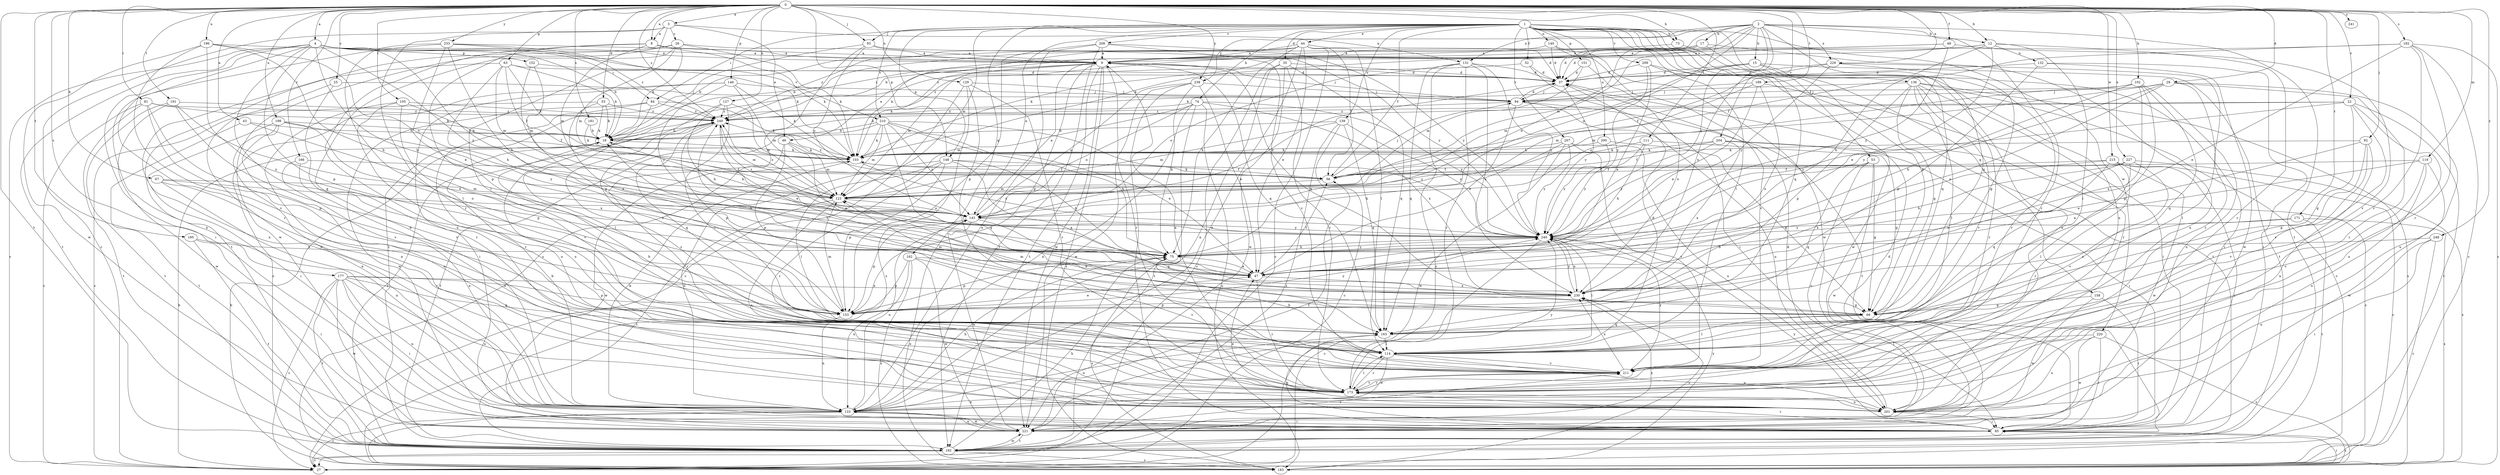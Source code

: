strict digraph  {
0;
1;
2;
3;
4;
8;
9;
12;
15;
17;
18;
22;
25;
26;
27;
29;
33;
35;
37;
43;
44;
46;
47;
48;
52;
53;
56;
63;
66;
67;
73;
74;
75;
81;
84;
85;
92;
93;
94;
102;
103;
105;
111;
114;
119;
123;
127;
129;
131;
132;
133;
136;
139;
140;
143;
146;
148;
151;
152;
153;
158;
162;
163;
166;
171;
173;
177;
181;
182;
183;
185;
189;
191;
192;
196;
198;
200;
201;
204;
207;
208;
209;
210;
211;
215;
220;
221;
227;
229;
230;
233;
238;
240;
241;
248;
249;
0 -> 3  [label=a];
0 -> 4  [label=a];
0 -> 8  [label=a];
0 -> 12  [label=b];
0 -> 22  [label=c];
0 -> 25  [label=c];
0 -> 29  [label=d];
0 -> 33  [label=d];
0 -> 43  [label=e];
0 -> 48  [label=f];
0 -> 63  [label=g];
0 -> 67  [label=h];
0 -> 73  [label=h];
0 -> 81  [label=i];
0 -> 92  [label=j];
0 -> 93  [label=j];
0 -> 102  [label=k];
0 -> 105  [label=l];
0 -> 111  [label=l];
0 -> 119  [label=m];
0 -> 127  [label=n];
0 -> 129  [label=n];
0 -> 146  [label=p];
0 -> 148  [label=p];
0 -> 166  [label=r];
0 -> 171  [label=r];
0 -> 177  [label=s];
0 -> 181  [label=s];
0 -> 182  [label=s];
0 -> 185  [label=t];
0 -> 189  [label=t];
0 -> 191  [label=t];
0 -> 192  [label=t];
0 -> 196  [label=u];
0 -> 198  [label=u];
0 -> 204  [label=v];
0 -> 215  [label=w];
0 -> 227  [label=x];
0 -> 229  [label=x];
0 -> 233  [label=y];
0 -> 238  [label=y];
0 -> 241  [label=z];
0 -> 248  [label=z];
0 -> 249  [label=z];
1 -> 35  [label=d];
1 -> 44  [label=e];
1 -> 52  [label=f];
1 -> 53  [label=f];
1 -> 56  [label=f];
1 -> 66  [label=g];
1 -> 73  [label=h];
1 -> 74  [label=h];
1 -> 84  [label=i];
1 -> 93  [label=j];
1 -> 114  [label=l];
1 -> 123  [label=m];
1 -> 136  [label=o];
1 -> 139  [label=o];
1 -> 140  [label=o];
1 -> 143  [label=o];
1 -> 148  [label=p];
1 -> 151  [label=p];
1 -> 158  [label=q];
1 -> 162  [label=q];
1 -> 163  [label=q];
1 -> 200  [label=u];
1 -> 201  [label=u];
1 -> 207  [label=v];
1 -> 208  [label=v];
1 -> 209  [label=v];
1 -> 210  [label=v];
1 -> 220  [label=w];
2 -> 12  [label=b];
2 -> 15  [label=b];
2 -> 17  [label=b];
2 -> 18  [label=b];
2 -> 66  [label=g];
2 -> 103  [label=k];
2 -> 123  [label=m];
2 -> 131  [label=n];
2 -> 143  [label=o];
2 -> 173  [label=r];
2 -> 192  [label=t];
2 -> 229  [label=x];
2 -> 230  [label=x];
2 -> 238  [label=y];
2 -> 240  [label=y];
3 -> 8  [label=a];
3 -> 26  [label=c];
3 -> 27  [label=c];
3 -> 46  [label=e];
3 -> 114  [label=l];
3 -> 131  [label=n];
3 -> 173  [label=r];
4 -> 9  [label=a];
4 -> 18  [label=b];
4 -> 27  [label=c];
4 -> 75  [label=h];
4 -> 84  [label=i];
4 -> 85  [label=i];
4 -> 143  [label=o];
4 -> 152  [label=p];
4 -> 153  [label=p];
4 -> 163  [label=q];
4 -> 173  [label=r];
4 -> 192  [label=t];
4 -> 210  [label=v];
4 -> 240  [label=y];
8 -> 9  [label=a];
8 -> 103  [label=k];
8 -> 123  [label=m];
8 -> 153  [label=p];
8 -> 201  [label=u];
9 -> 37  [label=d];
9 -> 46  [label=e];
9 -> 94  [label=j];
9 -> 103  [label=k];
9 -> 123  [label=m];
9 -> 153  [label=p];
9 -> 163  [label=q];
9 -> 173  [label=r];
9 -> 183  [label=s];
9 -> 192  [label=t];
9 -> 221  [label=w];
12 -> 37  [label=d];
12 -> 47  [label=e];
12 -> 75  [label=h];
12 -> 114  [label=l];
12 -> 132  [label=n];
12 -> 173  [label=r];
12 -> 249  [label=z];
15 -> 18  [label=b];
15 -> 37  [label=d];
15 -> 85  [label=i];
15 -> 123  [label=m];
15 -> 173  [label=r];
15 -> 192  [label=t];
17 -> 9  [label=a];
17 -> 18  [label=b];
17 -> 103  [label=k];
17 -> 133  [label=n];
17 -> 143  [label=o];
17 -> 201  [label=u];
17 -> 249  [label=z];
18 -> 103  [label=k];
22 -> 18  [label=b];
22 -> 66  [label=g];
22 -> 192  [label=t];
22 -> 201  [label=u];
22 -> 211  [label=v];
22 -> 240  [label=y];
22 -> 249  [label=z];
25 -> 94  [label=j];
25 -> 133  [label=n];
25 -> 173  [label=r];
26 -> 9  [label=a];
26 -> 18  [label=b];
26 -> 103  [label=k];
26 -> 123  [label=m];
26 -> 133  [label=n];
26 -> 192  [label=t];
26 -> 221  [label=w];
27 -> 18  [label=b];
29 -> 47  [label=e];
29 -> 94  [label=j];
29 -> 114  [label=l];
29 -> 123  [label=m];
29 -> 173  [label=r];
29 -> 201  [label=u];
29 -> 240  [label=y];
33 -> 18  [label=b];
33 -> 27  [label=c];
33 -> 47  [label=e];
33 -> 103  [label=k];
33 -> 249  [label=z];
35 -> 27  [label=c];
35 -> 37  [label=d];
35 -> 133  [label=n];
35 -> 163  [label=q];
35 -> 173  [label=r];
35 -> 221  [label=w];
37 -> 94  [label=j];
37 -> 240  [label=y];
43 -> 18  [label=b];
43 -> 192  [label=t];
43 -> 230  [label=x];
44 -> 9  [label=a];
44 -> 18  [label=b];
44 -> 27  [label=c];
44 -> 37  [label=d];
44 -> 47  [label=e];
44 -> 56  [label=f];
44 -> 75  [label=h];
44 -> 103  [label=k];
44 -> 114  [label=l];
44 -> 133  [label=n];
44 -> 249  [label=z];
46 -> 47  [label=e];
46 -> 103  [label=k];
46 -> 123  [label=m];
46 -> 153  [label=p];
46 -> 173  [label=r];
47 -> 18  [label=b];
47 -> 56  [label=f];
47 -> 173  [label=r];
47 -> 230  [label=x];
48 -> 9  [label=a];
48 -> 37  [label=d];
48 -> 211  [label=v];
48 -> 240  [label=y];
52 -> 37  [label=d];
52 -> 85  [label=i];
52 -> 249  [label=z];
53 -> 56  [label=f];
53 -> 66  [label=g];
53 -> 163  [label=q];
53 -> 201  [label=u];
53 -> 221  [label=w];
56 -> 94  [label=j];
56 -> 103  [label=k];
56 -> 123  [label=m];
56 -> 249  [label=z];
63 -> 18  [label=b];
63 -> 37  [label=d];
63 -> 56  [label=f];
63 -> 75  [label=h];
63 -> 103  [label=k];
63 -> 123  [label=m];
63 -> 201  [label=u];
66 -> 9  [label=a];
66 -> 114  [label=l];
66 -> 123  [label=m];
66 -> 163  [label=q];
66 -> 249  [label=z];
67 -> 123  [label=m];
67 -> 133  [label=n];
67 -> 143  [label=o];
67 -> 173  [label=r];
73 -> 9  [label=a];
73 -> 163  [label=q];
74 -> 123  [label=m];
74 -> 133  [label=n];
74 -> 143  [label=o];
74 -> 183  [label=s];
74 -> 192  [label=t];
74 -> 230  [label=x];
74 -> 240  [label=y];
74 -> 249  [label=z];
75 -> 47  [label=e];
75 -> 153  [label=p];
75 -> 183  [label=s];
75 -> 240  [label=y];
81 -> 18  [label=b];
81 -> 27  [label=c];
81 -> 153  [label=p];
81 -> 192  [label=t];
81 -> 211  [label=v];
81 -> 249  [label=z];
84 -> 103  [label=k];
84 -> 114  [label=l];
84 -> 201  [label=u];
84 -> 221  [label=w];
84 -> 249  [label=z];
85 -> 37  [label=d];
85 -> 163  [label=q];
85 -> 173  [label=r];
85 -> 183  [label=s];
85 -> 240  [label=y];
92 -> 47  [label=e];
92 -> 66  [label=g];
92 -> 103  [label=k];
92 -> 133  [label=n];
92 -> 211  [label=v];
93 -> 9  [label=a];
93 -> 143  [label=o];
93 -> 183  [label=s];
93 -> 192  [label=t];
93 -> 240  [label=y];
94 -> 37  [label=d];
94 -> 47  [label=e];
94 -> 192  [label=t];
94 -> 201  [label=u];
94 -> 249  [label=z];
102 -> 66  [label=g];
102 -> 75  [label=h];
102 -> 94  [label=j];
102 -> 143  [label=o];
102 -> 163  [label=q];
102 -> 201  [label=u];
102 -> 230  [label=x];
103 -> 56  [label=f];
103 -> 221  [label=w];
103 -> 240  [label=y];
105 -> 56  [label=f];
105 -> 133  [label=n];
105 -> 173  [label=r];
105 -> 211  [label=v];
105 -> 249  [label=z];
111 -> 66  [label=g];
111 -> 75  [label=h];
111 -> 103  [label=k];
111 -> 240  [label=y];
114 -> 37  [label=d];
114 -> 75  [label=h];
114 -> 133  [label=n];
114 -> 173  [label=r];
114 -> 201  [label=u];
114 -> 211  [label=v];
119 -> 47  [label=e];
119 -> 56  [label=f];
119 -> 201  [label=u];
119 -> 211  [label=v];
119 -> 221  [label=w];
123 -> 143  [label=o];
123 -> 192  [label=t];
123 -> 201  [label=u];
123 -> 249  [label=z];
127 -> 75  [label=h];
127 -> 114  [label=l];
127 -> 123  [label=m];
127 -> 201  [label=u];
127 -> 249  [label=z];
129 -> 27  [label=c];
129 -> 94  [label=j];
129 -> 114  [label=l];
129 -> 173  [label=r];
129 -> 183  [label=s];
131 -> 27  [label=c];
131 -> 37  [label=d];
131 -> 143  [label=o];
131 -> 163  [label=q];
131 -> 173  [label=r];
131 -> 230  [label=x];
131 -> 240  [label=y];
132 -> 37  [label=d];
132 -> 85  [label=i];
132 -> 153  [label=p];
132 -> 221  [label=w];
133 -> 18  [label=b];
133 -> 27  [label=c];
133 -> 75  [label=h];
133 -> 85  [label=i];
133 -> 103  [label=k];
133 -> 143  [label=o];
133 -> 183  [label=s];
133 -> 221  [label=w];
136 -> 27  [label=c];
136 -> 66  [label=g];
136 -> 85  [label=i];
136 -> 94  [label=j];
136 -> 114  [label=l];
136 -> 153  [label=p];
136 -> 173  [label=r];
136 -> 183  [label=s];
136 -> 211  [label=v];
139 -> 18  [label=b];
139 -> 27  [label=c];
139 -> 123  [label=m];
139 -> 163  [label=q];
139 -> 192  [label=t];
139 -> 240  [label=y];
140 -> 9  [label=a];
140 -> 37  [label=d];
140 -> 211  [label=v];
140 -> 221  [label=w];
143 -> 9  [label=a];
143 -> 18  [label=b];
143 -> 37  [label=d];
143 -> 66  [label=g];
143 -> 153  [label=p];
143 -> 221  [label=w];
143 -> 240  [label=y];
143 -> 249  [label=z];
146 -> 85  [label=i];
146 -> 94  [label=j];
146 -> 103  [label=k];
146 -> 123  [label=m];
146 -> 183  [label=s];
146 -> 240  [label=y];
148 -> 56  [label=f];
148 -> 75  [label=h];
148 -> 114  [label=l];
148 -> 133  [label=n];
148 -> 153  [label=p];
148 -> 173  [label=r];
148 -> 230  [label=x];
151 -> 37  [label=d];
151 -> 123  [label=m];
151 -> 230  [label=x];
152 -> 37  [label=d];
152 -> 66  [label=g];
152 -> 123  [label=m];
153 -> 47  [label=e];
153 -> 123  [label=m];
153 -> 133  [label=n];
153 -> 240  [label=y];
153 -> 249  [label=z];
158 -> 66  [label=g];
158 -> 85  [label=i];
158 -> 221  [label=w];
162 -> 47  [label=e];
162 -> 133  [label=n];
162 -> 153  [label=p];
162 -> 183  [label=s];
162 -> 211  [label=v];
162 -> 221  [label=w];
163 -> 114  [label=l];
163 -> 133  [label=n];
166 -> 56  [label=f];
166 -> 133  [label=n];
166 -> 201  [label=u];
171 -> 183  [label=s];
171 -> 192  [label=t];
171 -> 230  [label=x];
171 -> 240  [label=y];
173 -> 9  [label=a];
173 -> 114  [label=l];
173 -> 133  [label=n];
173 -> 201  [label=u];
173 -> 211  [label=v];
173 -> 240  [label=y];
177 -> 27  [label=c];
177 -> 85  [label=i];
177 -> 133  [label=n];
177 -> 153  [label=p];
177 -> 163  [label=q];
177 -> 192  [label=t];
177 -> 201  [label=u];
177 -> 221  [label=w];
177 -> 230  [label=x];
181 -> 18  [label=b];
181 -> 103  [label=k];
182 -> 9  [label=a];
182 -> 27  [label=c];
182 -> 47  [label=e];
182 -> 56  [label=f];
182 -> 173  [label=r];
182 -> 183  [label=s];
182 -> 211  [label=v];
183 -> 18  [label=b];
183 -> 85  [label=i];
183 -> 143  [label=o];
183 -> 230  [label=x];
183 -> 240  [label=y];
185 -> 75  [label=h];
185 -> 85  [label=i];
185 -> 192  [label=t];
189 -> 47  [label=e];
189 -> 94  [label=j];
189 -> 123  [label=m];
189 -> 173  [label=r];
189 -> 230  [label=x];
191 -> 47  [label=e];
191 -> 192  [label=t];
191 -> 211  [label=v];
191 -> 221  [label=w];
191 -> 249  [label=z];
192 -> 27  [label=c];
192 -> 75  [label=h];
192 -> 183  [label=s];
192 -> 221  [label=w];
192 -> 230  [label=x];
192 -> 249  [label=z];
196 -> 9  [label=a];
196 -> 75  [label=h];
196 -> 143  [label=o];
196 -> 211  [label=v];
196 -> 221  [label=w];
196 -> 230  [label=x];
198 -> 18  [label=b];
198 -> 85  [label=i];
198 -> 133  [label=n];
198 -> 153  [label=p];
198 -> 201  [label=u];
198 -> 240  [label=y];
200 -> 66  [label=g];
200 -> 103  [label=k];
200 -> 240  [label=y];
201 -> 37  [label=d];
201 -> 47  [label=e];
201 -> 85  [label=i];
204 -> 27  [label=c];
204 -> 56  [label=f];
204 -> 85  [label=i];
204 -> 103  [label=k];
204 -> 230  [label=x];
204 -> 240  [label=y];
207 -> 75  [label=h];
207 -> 103  [label=k];
207 -> 201  [label=u];
207 -> 211  [label=v];
207 -> 221  [label=w];
207 -> 240  [label=y];
208 -> 9  [label=a];
208 -> 133  [label=n];
208 -> 153  [label=p];
208 -> 192  [label=t];
208 -> 211  [label=v];
208 -> 240  [label=y];
209 -> 37  [label=d];
209 -> 47  [label=e];
209 -> 192  [label=t];
209 -> 221  [label=w];
209 -> 240  [label=y];
210 -> 18  [label=b];
210 -> 47  [label=e];
210 -> 75  [label=h];
210 -> 103  [label=k];
210 -> 123  [label=m];
210 -> 143  [label=o];
210 -> 163  [label=q];
210 -> 192  [label=t];
210 -> 240  [label=y];
211 -> 18  [label=b];
211 -> 173  [label=r];
211 -> 230  [label=x];
211 -> 240  [label=y];
211 -> 249  [label=z];
215 -> 27  [label=c];
215 -> 56  [label=f];
215 -> 85  [label=i];
215 -> 163  [label=q];
215 -> 173  [label=r];
215 -> 221  [label=w];
215 -> 230  [label=x];
220 -> 85  [label=i];
220 -> 114  [label=l];
220 -> 183  [label=s];
220 -> 201  [label=u];
220 -> 221  [label=w];
221 -> 56  [label=f];
221 -> 133  [label=n];
221 -> 192  [label=t];
221 -> 211  [label=v];
227 -> 56  [label=f];
227 -> 75  [label=h];
227 -> 114  [label=l];
227 -> 183  [label=s];
227 -> 211  [label=v];
227 -> 230  [label=x];
229 -> 37  [label=d];
229 -> 56  [label=f];
229 -> 66  [label=g];
229 -> 173  [label=r];
229 -> 240  [label=y];
230 -> 66  [label=g];
230 -> 123  [label=m];
230 -> 153  [label=p];
230 -> 240  [label=y];
233 -> 9  [label=a];
233 -> 47  [label=e];
233 -> 75  [label=h];
233 -> 103  [label=k];
233 -> 114  [label=l];
233 -> 133  [label=n];
233 -> 249  [label=z];
238 -> 47  [label=e];
238 -> 75  [label=h];
238 -> 85  [label=i];
238 -> 94  [label=j];
238 -> 143  [label=o];
238 -> 221  [label=w];
240 -> 27  [label=c];
240 -> 75  [label=h];
240 -> 114  [label=l];
240 -> 230  [label=x];
248 -> 27  [label=c];
248 -> 75  [label=h];
248 -> 85  [label=i];
248 -> 201  [label=u];
249 -> 18  [label=b];
249 -> 47  [label=e];
249 -> 123  [label=m];
249 -> 153  [label=p];
249 -> 163  [label=q];
}

